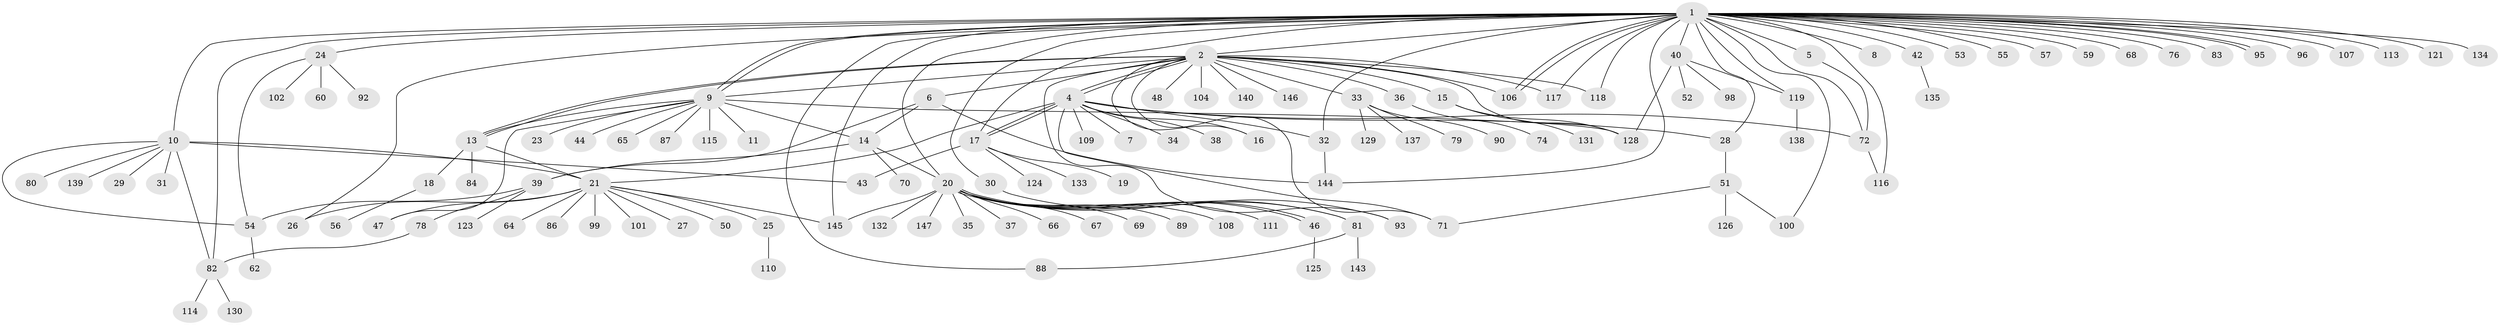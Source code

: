 // original degree distribution, {27: 0.006802721088435374, 22: 0.006802721088435374, 24: 0.006802721088435374, 16: 0.006802721088435374, 2: 0.19047619047619047, 3: 0.12244897959183673, 1: 0.5374149659863946, 12: 0.006802721088435374, 9: 0.006802721088435374, 7: 0.013605442176870748, 6: 0.02040816326530612, 19: 0.006802721088435374, 5: 0.013605442176870748, 10: 0.006802721088435374, 4: 0.047619047619047616}
// Generated by graph-tools (version 1.1) at 2025/41/03/06/25 10:41:45]
// undirected, 122 vertices, 166 edges
graph export_dot {
graph [start="1"]
  node [color=gray90,style=filled];
  1 [super="+3"];
  2 [super="+58"];
  4 [super="+73"];
  5;
  6 [super="+63"];
  7;
  8;
  9 [super="+12"];
  10 [super="+103"];
  11;
  13 [super="+45"];
  14 [super="+142"];
  15;
  16 [super="+112"];
  17 [super="+105"];
  18;
  19;
  20 [super="+77"];
  21 [super="+22"];
  23;
  24;
  25;
  26;
  27;
  28 [super="+75"];
  29;
  30;
  31;
  32 [super="+120"];
  33 [super="+41"];
  34;
  35;
  36;
  37 [super="+91"];
  38;
  39 [super="+97"];
  40 [super="+49"];
  42;
  43;
  44;
  46;
  47 [super="+85"];
  48;
  50;
  51;
  52 [super="+127"];
  53;
  54 [super="+61"];
  55;
  56;
  57;
  59;
  60;
  62;
  64;
  65;
  66;
  67;
  68;
  69;
  70;
  71;
  72;
  74;
  76;
  78;
  79 [super="+122"];
  80;
  81 [super="+94"];
  82 [super="+136"];
  83;
  84;
  86;
  87;
  88;
  89;
  90;
  92;
  93;
  95;
  96;
  98;
  99;
  100;
  101;
  102;
  104;
  106;
  107;
  108;
  109;
  110;
  111;
  113;
  114;
  115;
  116;
  117;
  118;
  119;
  121;
  123;
  124;
  125;
  126;
  128 [super="+141"];
  129;
  130;
  131;
  132;
  133;
  134;
  135;
  137;
  138;
  139;
  140;
  143;
  144;
  145;
  146;
  147;
  1 -- 2;
  1 -- 5;
  1 -- 8;
  1 -- 9;
  1 -- 9;
  1 -- 10 [weight=2];
  1 -- 24;
  1 -- 32 [weight=2];
  1 -- 42;
  1 -- 59;
  1 -- 88;
  1 -- 95;
  1 -- 95;
  1 -- 96;
  1 -- 106;
  1 -- 106;
  1 -- 107;
  1 -- 118;
  1 -- 119;
  1 -- 134;
  1 -- 144;
  1 -- 68;
  1 -- 72;
  1 -- 76;
  1 -- 145;
  1 -- 83;
  1 -- 20 [weight=2];
  1 -- 26;
  1 -- 30;
  1 -- 121;
  1 -- 100;
  1 -- 40;
  1 -- 113;
  1 -- 116;
  1 -- 53;
  1 -- 117;
  1 -- 55;
  1 -- 57;
  1 -- 28;
  1 -- 82;
  1 -- 17;
  2 -- 4;
  2 -- 4;
  2 -- 6;
  2 -- 9;
  2 -- 13;
  2 -- 13;
  2 -- 15;
  2 -- 16;
  2 -- 33;
  2 -- 36;
  2 -- 48;
  2 -- 71;
  2 -- 93;
  2 -- 104;
  2 -- 106;
  2 -- 117;
  2 -- 118;
  2 -- 140;
  2 -- 146;
  2 -- 128;
  4 -- 7;
  4 -- 16 [weight=2];
  4 -- 17;
  4 -- 17;
  4 -- 28;
  4 -- 32;
  4 -- 34;
  4 -- 38;
  4 -- 71;
  4 -- 72;
  4 -- 109;
  4 -- 21;
  5 -- 72;
  6 -- 144;
  6 -- 14;
  6 -- 39;
  9 -- 11;
  9 -- 14;
  9 -- 23;
  9 -- 44;
  9 -- 65;
  9 -- 87;
  9 -- 128;
  9 -- 115;
  9 -- 13;
  9 -- 47;
  10 -- 21;
  10 -- 29;
  10 -- 31;
  10 -- 80;
  10 -- 139;
  10 -- 43;
  10 -- 82;
  10 -- 54;
  13 -- 18;
  13 -- 84;
  13 -- 21;
  14 -- 20 [weight=2];
  14 -- 39;
  14 -- 70;
  15 -- 131;
  15 -- 128;
  17 -- 19;
  17 -- 43;
  17 -- 124;
  17 -- 133;
  18 -- 56;
  20 -- 35;
  20 -- 37;
  20 -- 46;
  20 -- 46;
  20 -- 66;
  20 -- 67;
  20 -- 69;
  20 -- 89;
  20 -- 93;
  20 -- 108;
  20 -- 111;
  20 -- 132;
  20 -- 145;
  20 -- 147;
  20 -- 81;
  21 -- 47;
  21 -- 64;
  21 -- 86;
  21 -- 99;
  21 -- 101;
  21 -- 145;
  21 -- 50;
  21 -- 25;
  21 -- 26;
  21 -- 27;
  24 -- 54;
  24 -- 60;
  24 -- 92;
  24 -- 102;
  25 -- 110;
  28 -- 51;
  30 -- 81;
  32 -- 144;
  33 -- 79;
  33 -- 90;
  33 -- 129;
  33 -- 137;
  36 -- 74;
  39 -- 54;
  39 -- 78;
  39 -- 123;
  40 -- 119;
  40 -- 128;
  40 -- 98;
  40 -- 52;
  42 -- 135;
  46 -- 125;
  51 -- 71;
  51 -- 100;
  51 -- 126;
  54 -- 62;
  72 -- 116;
  78 -- 82;
  81 -- 88;
  81 -- 143;
  82 -- 114;
  82 -- 130;
  119 -- 138;
}

